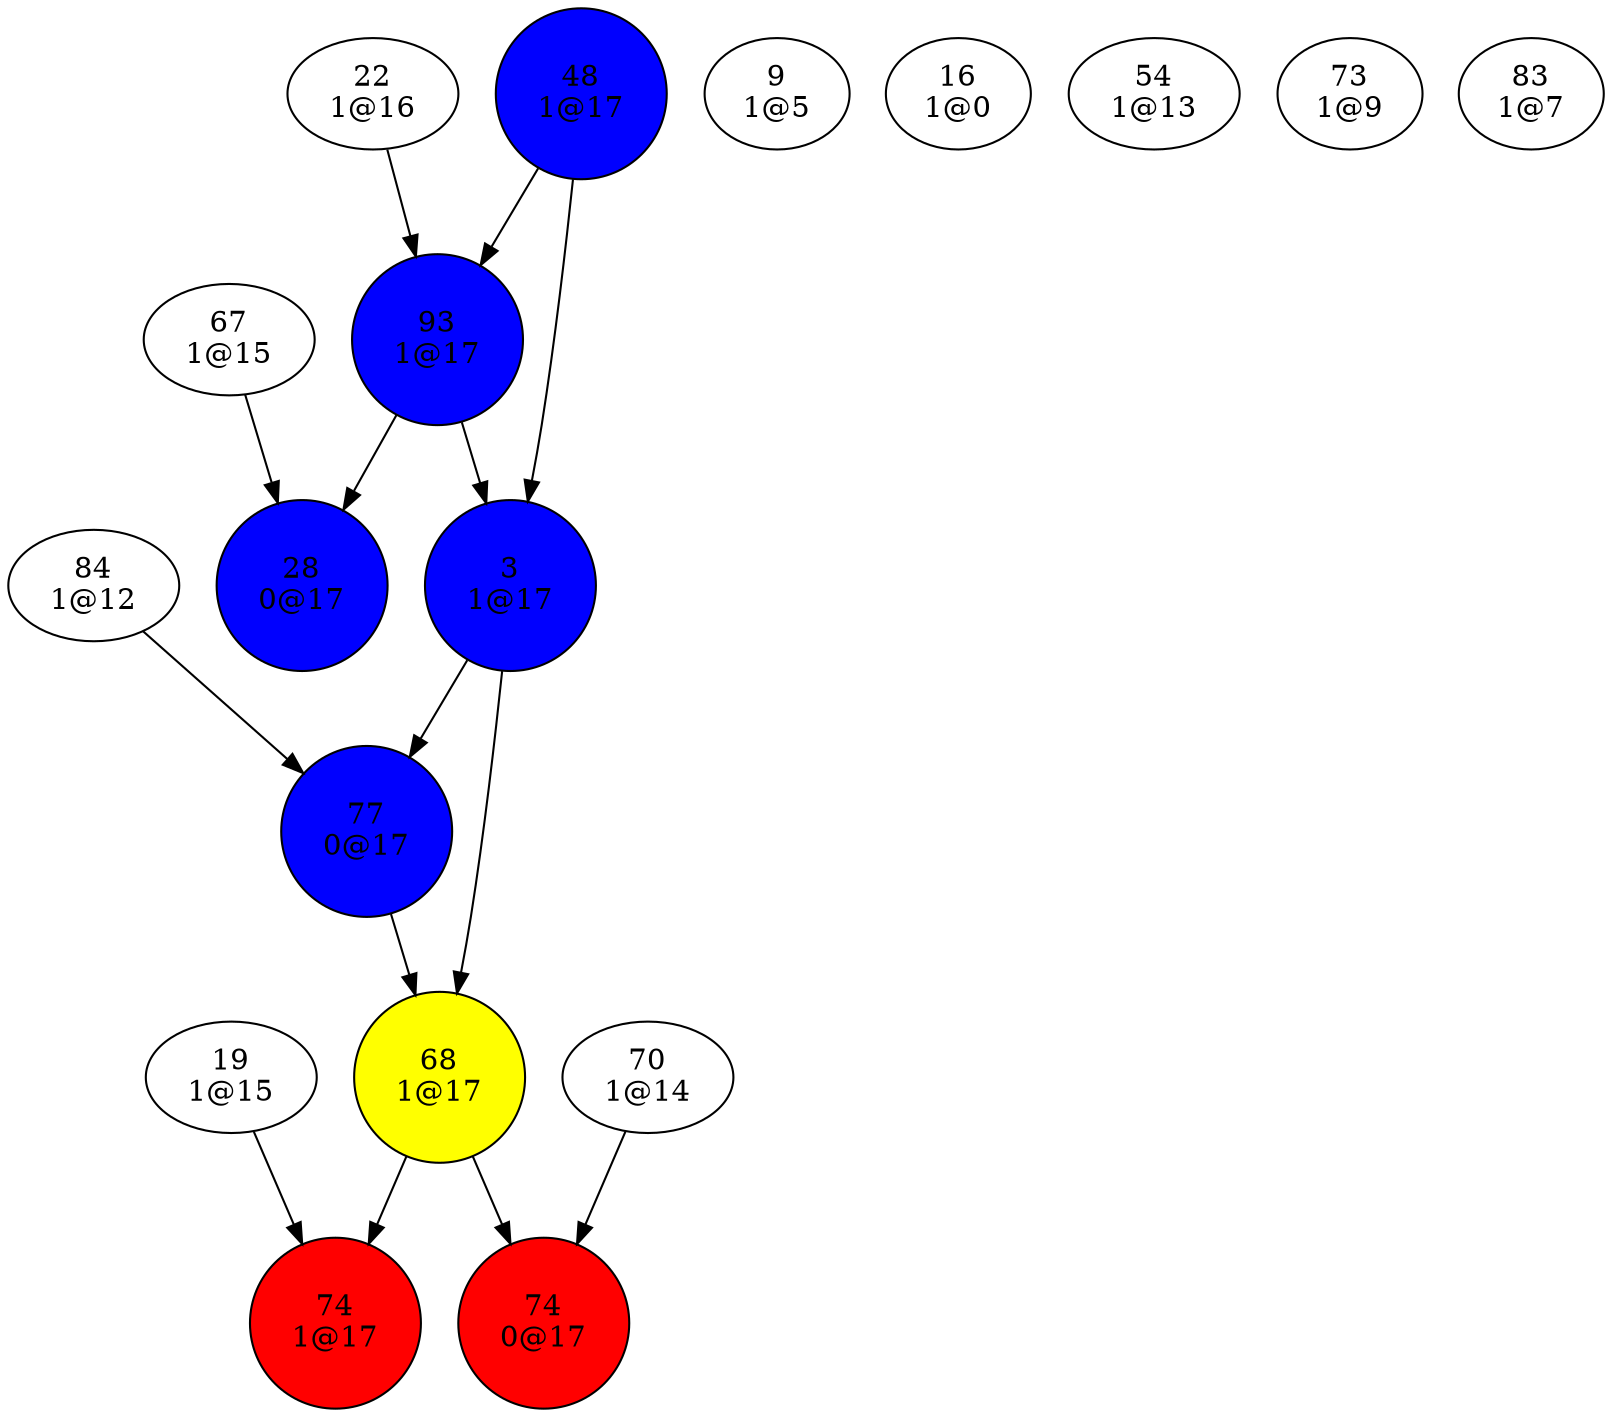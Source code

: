 digraph {
"3
1@17"->"68
1@17";
"3
1@17"->"77
0@17";
"9
1@5";
"16
1@0";
"19
1@15"->"74
1@17";
"22
1@16"->"93
1@17";
"28
0@17";
"48
1@17"->"3
1@17";
"48
1@17"->"93
1@17";
"54
1@13";
"67
1@15"->"28
0@17";
"68
1@17"->"74
0@17";
"68
1@17"->"74
1@17";
"70
1@14"->"74
0@17";
"73
1@9";
"74
0@17";
"74
1@17";
"77
0@17"->"68
1@17";
"83
1@7";
"84
1@12"->"77
0@17";
"93
1@17"->"3
1@17";
"93
1@17"->"28
0@17";
"3
1@17"[shape=circle, style=filled, fillcolor=blue];
"28
0@17"[shape=circle, style=filled, fillcolor=blue];
"48
1@17"[shape=circle, style=filled, fillcolor=blue];
"68
1@17"[shape=circle, style=filled, fillcolor=yellow];
"74
0@17"[shape=circle, style=filled, fillcolor=red];
"74
1@17"[shape=circle, style=filled, fillcolor=red];
"77
0@17"[shape=circle, style=filled, fillcolor=blue];
"93
1@17"[shape=circle, style=filled, fillcolor=blue];
}